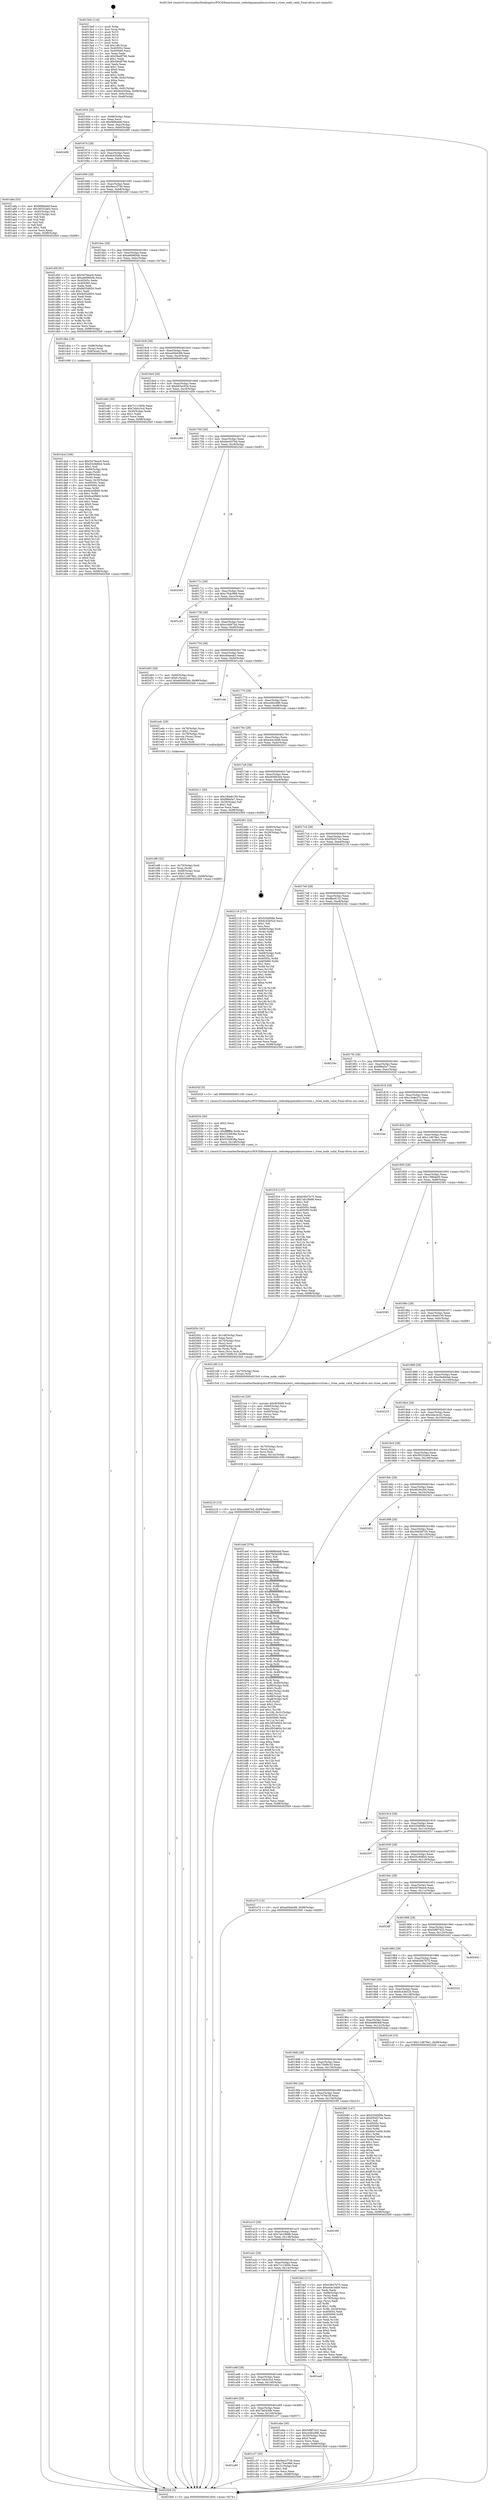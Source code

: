 digraph "0x4015e0" {
  label = "0x4015e0 (/mnt/c/Users/mathe/Desktop/tcc/POCII/binaries/extr_redisdepsjemallocsrcrtree.c_rtree_node_valid_Final-ollvm.out::main(0))"
  labelloc = "t"
  node[shape=record]

  Entry [label="",width=0.3,height=0.3,shape=circle,fillcolor=black,style=filled]
  "0x401654" [label="{
     0x401654 [32]\l
     | [instrs]\l
     &nbsp;&nbsp;0x401654 \<+6\>: mov -0x98(%rbp),%eax\l
     &nbsp;&nbsp;0x40165a \<+2\>: mov %eax,%ecx\l
     &nbsp;&nbsp;0x40165c \<+6\>: sub $0x96f6ebbf,%ecx\l
     &nbsp;&nbsp;0x401662 \<+6\>: mov %eax,-0xac(%rbp)\l
     &nbsp;&nbsp;0x401668 \<+6\>: mov %ecx,-0xb0(%rbp)\l
     &nbsp;&nbsp;0x40166e \<+6\>: je 0000000000402499 \<main+0xeb9\>\l
  }"]
  "0x402499" [label="{
     0x402499\l
  }", style=dashed]
  "0x401674" [label="{
     0x401674 [28]\l
     | [instrs]\l
     &nbsp;&nbsp;0x401674 \<+5\>: jmp 0000000000401679 \<main+0x99\>\l
     &nbsp;&nbsp;0x401679 \<+6\>: mov -0xac(%rbp),%eax\l
     &nbsp;&nbsp;0x40167f \<+5\>: sub $0x9e435e6a,%eax\l
     &nbsp;&nbsp;0x401684 \<+6\>: mov %eax,-0xb4(%rbp)\l
     &nbsp;&nbsp;0x40168a \<+6\>: je 0000000000401a8a \<main+0x4aa\>\l
  }"]
  Exit [label="",width=0.3,height=0.3,shape=circle,fillcolor=black,style=filled,peripheries=2]
  "0x401a8a" [label="{
     0x401a8a [53]\l
     | [instrs]\l
     &nbsp;&nbsp;0x401a8a \<+5\>: mov $0x96f6ebbf,%eax\l
     &nbsp;&nbsp;0x401a8f \<+5\>: mov $0x36532a64,%ecx\l
     &nbsp;&nbsp;0x401a94 \<+6\>: mov -0x92(%rbp),%dl\l
     &nbsp;&nbsp;0x401a9a \<+7\>: mov -0x91(%rbp),%sil\l
     &nbsp;&nbsp;0x401aa1 \<+3\>: mov %dl,%dil\l
     &nbsp;&nbsp;0x401aa4 \<+3\>: and %sil,%dil\l
     &nbsp;&nbsp;0x401aa7 \<+3\>: xor %sil,%dl\l
     &nbsp;&nbsp;0x401aaa \<+3\>: or %dl,%dil\l
     &nbsp;&nbsp;0x401aad \<+4\>: test $0x1,%dil\l
     &nbsp;&nbsp;0x401ab1 \<+3\>: cmovne %ecx,%eax\l
     &nbsp;&nbsp;0x401ab4 \<+6\>: mov %eax,-0x98(%rbp)\l
     &nbsp;&nbsp;0x401aba \<+5\>: jmp 00000000004025b9 \<main+0xfd9\>\l
  }"]
  "0x401690" [label="{
     0x401690 [28]\l
     | [instrs]\l
     &nbsp;&nbsp;0x401690 \<+5\>: jmp 0000000000401695 \<main+0xb5\>\l
     &nbsp;&nbsp;0x401695 \<+6\>: mov -0xac(%rbp),%eax\l
     &nbsp;&nbsp;0x40169b \<+5\>: sub $0x9ea1f739,%eax\l
     &nbsp;&nbsp;0x4016a0 \<+6\>: mov %eax,-0xb8(%rbp)\l
     &nbsp;&nbsp;0x4016a6 \<+6\>: je 0000000000401d5f \<main+0x77f\>\l
  }"]
  "0x4025b9" [label="{
     0x4025b9 [5]\l
     | [instrs]\l
     &nbsp;&nbsp;0x4025b9 \<+5\>: jmp 0000000000401654 \<main+0x74\>\l
  }"]
  "0x4015e0" [label="{
     0x4015e0 [116]\l
     | [instrs]\l
     &nbsp;&nbsp;0x4015e0 \<+1\>: push %rbp\l
     &nbsp;&nbsp;0x4015e1 \<+3\>: mov %rsp,%rbp\l
     &nbsp;&nbsp;0x4015e4 \<+2\>: push %r15\l
     &nbsp;&nbsp;0x4015e6 \<+2\>: push %r14\l
     &nbsp;&nbsp;0x4015e8 \<+2\>: push %r13\l
     &nbsp;&nbsp;0x4015ea \<+2\>: push %r12\l
     &nbsp;&nbsp;0x4015ec \<+1\>: push %rbx\l
     &nbsp;&nbsp;0x4015ed \<+7\>: sub $0x148,%rsp\l
     &nbsp;&nbsp;0x4015f4 \<+7\>: mov 0x40505c,%eax\l
     &nbsp;&nbsp;0x4015fb \<+7\>: mov 0x405060,%ecx\l
     &nbsp;&nbsp;0x401602 \<+2\>: mov %eax,%edx\l
     &nbsp;&nbsp;0x401604 \<+6\>: add $0x59edf766,%edx\l
     &nbsp;&nbsp;0x40160a \<+3\>: sub $0x1,%edx\l
     &nbsp;&nbsp;0x40160d \<+6\>: sub $0x59edf766,%edx\l
     &nbsp;&nbsp;0x401613 \<+3\>: imul %edx,%eax\l
     &nbsp;&nbsp;0x401616 \<+3\>: and $0x1,%eax\l
     &nbsp;&nbsp;0x401619 \<+3\>: cmp $0x0,%eax\l
     &nbsp;&nbsp;0x40161c \<+4\>: sete %r8b\l
     &nbsp;&nbsp;0x401620 \<+4\>: and $0x1,%r8b\l
     &nbsp;&nbsp;0x401624 \<+7\>: mov %r8b,-0x92(%rbp)\l
     &nbsp;&nbsp;0x40162b \<+3\>: cmp $0xa,%ecx\l
     &nbsp;&nbsp;0x40162e \<+4\>: setl %r8b\l
     &nbsp;&nbsp;0x401632 \<+4\>: and $0x1,%r8b\l
     &nbsp;&nbsp;0x401636 \<+7\>: mov %r8b,-0x91(%rbp)\l
     &nbsp;&nbsp;0x40163d \<+10\>: movl $0x9e435e6a,-0x98(%rbp)\l
     &nbsp;&nbsp;0x401647 \<+6\>: mov %edi,-0x9c(%rbp)\l
     &nbsp;&nbsp;0x40164d \<+7\>: mov %rsi,-0xa8(%rbp)\l
  }"]
  "0x402216" [label="{
     0x402216 [15]\l
     | [instrs]\l
     &nbsp;&nbsp;0x402216 \<+10\>: movl $0xccdd4744,-0x98(%rbp)\l
     &nbsp;&nbsp;0x402220 \<+5\>: jmp 00000000004025b9 \<main+0xfd9\>\l
  }"]
  "0x401d5f" [label="{
     0x401d5f [91]\l
     | [instrs]\l
     &nbsp;&nbsp;0x401d5f \<+5\>: mov $0x5d78eec6,%eax\l
     &nbsp;&nbsp;0x401d64 \<+5\>: mov $0xa66985db,%ecx\l
     &nbsp;&nbsp;0x401d69 \<+7\>: mov 0x40505c,%edx\l
     &nbsp;&nbsp;0x401d70 \<+7\>: mov 0x405060,%esi\l
     &nbsp;&nbsp;0x401d77 \<+2\>: mov %edx,%edi\l
     &nbsp;&nbsp;0x401d79 \<+6\>: sub $0x8d55d650,%edi\l
     &nbsp;&nbsp;0x401d7f \<+3\>: sub $0x1,%edi\l
     &nbsp;&nbsp;0x401d82 \<+6\>: add $0x8d55d650,%edi\l
     &nbsp;&nbsp;0x401d88 \<+3\>: imul %edi,%edx\l
     &nbsp;&nbsp;0x401d8b \<+3\>: and $0x1,%edx\l
     &nbsp;&nbsp;0x401d8e \<+3\>: cmp $0x0,%edx\l
     &nbsp;&nbsp;0x401d91 \<+4\>: sete %r8b\l
     &nbsp;&nbsp;0x401d95 \<+3\>: cmp $0xa,%esi\l
     &nbsp;&nbsp;0x401d98 \<+4\>: setl %r9b\l
     &nbsp;&nbsp;0x401d9c \<+3\>: mov %r8b,%r10b\l
     &nbsp;&nbsp;0x401d9f \<+3\>: and %r9b,%r10b\l
     &nbsp;&nbsp;0x401da2 \<+3\>: xor %r9b,%r8b\l
     &nbsp;&nbsp;0x401da5 \<+3\>: or %r8b,%r10b\l
     &nbsp;&nbsp;0x401da8 \<+4\>: test $0x1,%r10b\l
     &nbsp;&nbsp;0x401dac \<+3\>: cmovne %ecx,%eax\l
     &nbsp;&nbsp;0x401daf \<+6\>: mov %eax,-0x98(%rbp)\l
     &nbsp;&nbsp;0x401db5 \<+5\>: jmp 00000000004025b9 \<main+0xfd9\>\l
  }"]
  "0x4016ac" [label="{
     0x4016ac [28]\l
     | [instrs]\l
     &nbsp;&nbsp;0x4016ac \<+5\>: jmp 00000000004016b1 \<main+0xd1\>\l
     &nbsp;&nbsp;0x4016b1 \<+6\>: mov -0xac(%rbp),%eax\l
     &nbsp;&nbsp;0x4016b7 \<+5\>: sub $0xa66985db,%eax\l
     &nbsp;&nbsp;0x4016bc \<+6\>: mov %eax,-0xbc(%rbp)\l
     &nbsp;&nbsp;0x4016c2 \<+6\>: je 0000000000401dba \<main+0x7da\>\l
  }"]
  "0x402201" [label="{
     0x402201 [21]\l
     | [instrs]\l
     &nbsp;&nbsp;0x402201 \<+4\>: mov -0x70(%rbp),%rcx\l
     &nbsp;&nbsp;0x402205 \<+3\>: mov (%rcx),%rcx\l
     &nbsp;&nbsp;0x402208 \<+3\>: mov %rcx,%rdi\l
     &nbsp;&nbsp;0x40220b \<+6\>: mov %eax,-0x14c(%rbp)\l
     &nbsp;&nbsp;0x402211 \<+5\>: call 0000000000401030 \<free@plt\>\l
     | [calls]\l
     &nbsp;&nbsp;0x401030 \{1\} (unknown)\l
  }"]
  "0x401dba" [label="{
     0x401dba [19]\l
     | [instrs]\l
     &nbsp;&nbsp;0x401dba \<+7\>: mov -0x88(%rbp),%rax\l
     &nbsp;&nbsp;0x401dc1 \<+3\>: mov (%rax),%rax\l
     &nbsp;&nbsp;0x401dc4 \<+4\>: mov 0x8(%rax),%rdi\l
     &nbsp;&nbsp;0x401dc8 \<+5\>: call 0000000000401060 \<atoi@plt\>\l
     | [calls]\l
     &nbsp;&nbsp;0x401060 \{1\} (unknown)\l
  }"]
  "0x4016c8" [label="{
     0x4016c8 [28]\l
     | [instrs]\l
     &nbsp;&nbsp;0x4016c8 \<+5\>: jmp 00000000004016cd \<main+0xed\>\l
     &nbsp;&nbsp;0x4016cd \<+6\>: mov -0xac(%rbp),%eax\l
     &nbsp;&nbsp;0x4016d3 \<+5\>: sub $0xad5bdc88,%eax\l
     &nbsp;&nbsp;0x4016d8 \<+6\>: mov %eax,-0xc0(%rbp)\l
     &nbsp;&nbsp;0x4016de \<+6\>: je 0000000000401e82 \<main+0x8a2\>\l
  }"]
  "0x4021e4" [label="{
     0x4021e4 [29]\l
     | [instrs]\l
     &nbsp;&nbsp;0x4021e4 \<+10\>: movabs $0x4030d6,%rdi\l
     &nbsp;&nbsp;0x4021ee \<+4\>: mov -0x60(%rbp),%rcx\l
     &nbsp;&nbsp;0x4021f2 \<+2\>: mov %eax,(%rcx)\l
     &nbsp;&nbsp;0x4021f4 \<+4\>: mov -0x60(%rbp),%rcx\l
     &nbsp;&nbsp;0x4021f8 \<+2\>: mov (%rcx),%esi\l
     &nbsp;&nbsp;0x4021fa \<+2\>: mov $0x0,%al\l
     &nbsp;&nbsp;0x4021fc \<+5\>: call 0000000000401040 \<printf@plt\>\l
     | [calls]\l
     &nbsp;&nbsp;0x401040 \{1\} (unknown)\l
  }"]
  "0x401e82" [label="{
     0x401e82 [30]\l
     | [instrs]\l
     &nbsp;&nbsp;0x401e82 \<+5\>: mov $0x7c11565b,%eax\l
     &nbsp;&nbsp;0x401e87 \<+5\>: mov $0x7eb0c3cd,%ecx\l
     &nbsp;&nbsp;0x401e8c \<+3\>: mov -0x30(%rbp),%edx\l
     &nbsp;&nbsp;0x401e8f \<+3\>: cmp $0x1,%edx\l
     &nbsp;&nbsp;0x401e92 \<+3\>: cmovl %ecx,%eax\l
     &nbsp;&nbsp;0x401e95 \<+6\>: mov %eax,-0x98(%rbp)\l
     &nbsp;&nbsp;0x401e9b \<+5\>: jmp 00000000004025b9 \<main+0xfd9\>\l
  }"]
  "0x4016e4" [label="{
     0x4016e4 [28]\l
     | [instrs]\l
     &nbsp;&nbsp;0x4016e4 \<+5\>: jmp 00000000004016e9 \<main+0x109\>\l
     &nbsp;&nbsp;0x4016e9 \<+6\>: mov -0xac(%rbp),%eax\l
     &nbsp;&nbsp;0x4016ef \<+5\>: sub $0xb83ec92b,%eax\l
     &nbsp;&nbsp;0x4016f4 \<+6\>: mov %eax,-0xc4(%rbp)\l
     &nbsp;&nbsp;0x4016fa \<+6\>: je 0000000000401d50 \<main+0x770\>\l
  }"]
  "0x40205c" [label="{
     0x40205c [41]\l
     | [instrs]\l
     &nbsp;&nbsp;0x40205c \<+6\>: mov -0x148(%rbp),%ecx\l
     &nbsp;&nbsp;0x402062 \<+3\>: imul %eax,%ecx\l
     &nbsp;&nbsp;0x402065 \<+4\>: mov -0x70(%rbp),%rsi\l
     &nbsp;&nbsp;0x402069 \<+3\>: mov (%rsi),%rsi\l
     &nbsp;&nbsp;0x40206c \<+4\>: mov -0x68(%rbp),%rdi\l
     &nbsp;&nbsp;0x402070 \<+3\>: movslq (%rdi),%rdi\l
     &nbsp;&nbsp;0x402073 \<+3\>: mov %ecx,(%rsi,%rdi,4)\l
     &nbsp;&nbsp;0x402076 \<+10\>: movl $0x72bf9c33,-0x98(%rbp)\l
     &nbsp;&nbsp;0x402080 \<+5\>: jmp 00000000004025b9 \<main+0xfd9\>\l
  }"]
  "0x401d50" [label="{
     0x401d50\l
  }", style=dashed]
  "0x401700" [label="{
     0x401700 [28]\l
     | [instrs]\l
     &nbsp;&nbsp;0x401700 \<+5\>: jmp 0000000000401705 \<main+0x125\>\l
     &nbsp;&nbsp;0x401705 \<+6\>: mov -0xac(%rbp),%eax\l
     &nbsp;&nbsp;0x40170b \<+5\>: sub $0xbbc6370d,%eax\l
     &nbsp;&nbsp;0x401710 \<+6\>: mov %eax,-0xc8(%rbp)\l
     &nbsp;&nbsp;0x401716 \<+6\>: je 00000000004023d3 \<main+0xdf3\>\l
  }"]
  "0x402034" [label="{
     0x402034 [40]\l
     | [instrs]\l
     &nbsp;&nbsp;0x402034 \<+5\>: mov $0x2,%ecx\l
     &nbsp;&nbsp;0x402039 \<+1\>: cltd\l
     &nbsp;&nbsp;0x40203a \<+2\>: idiv %ecx\l
     &nbsp;&nbsp;0x40203c \<+6\>: imul $0xfffffffe,%edx,%ecx\l
     &nbsp;&nbsp;0x402042 \<+6\>: sub $0x5326838a,%ecx\l
     &nbsp;&nbsp;0x402048 \<+3\>: add $0x1,%ecx\l
     &nbsp;&nbsp;0x40204b \<+6\>: add $0x5326838a,%ecx\l
     &nbsp;&nbsp;0x402051 \<+6\>: mov %ecx,-0x148(%rbp)\l
     &nbsp;&nbsp;0x402057 \<+5\>: call 0000000000401160 \<next_i\>\l
     | [calls]\l
     &nbsp;&nbsp;0x401160 \{1\} (/mnt/c/Users/mathe/Desktop/tcc/POCII/binaries/extr_redisdepsjemallocsrcrtree.c_rtree_node_valid_Final-ollvm.out::next_i)\l
  }"]
  "0x4023d3" [label="{
     0x4023d3\l
  }", style=dashed]
  "0x40171c" [label="{
     0x40171c [28]\l
     | [instrs]\l
     &nbsp;&nbsp;0x40171c \<+5\>: jmp 0000000000401721 \<main+0x141\>\l
     &nbsp;&nbsp;0x401721 \<+6\>: mov -0xac(%rbp),%eax\l
     &nbsp;&nbsp;0x401727 \<+5\>: sub $0xc7b4c966,%eax\l
     &nbsp;&nbsp;0x40172c \<+6\>: mov %eax,-0xcc(%rbp)\l
     &nbsp;&nbsp;0x401732 \<+6\>: je 0000000000401c55 \<main+0x675\>\l
  }"]
  "0x401ef9" [label="{
     0x401ef9 [32]\l
     | [instrs]\l
     &nbsp;&nbsp;0x401ef9 \<+4\>: mov -0x70(%rbp),%rdi\l
     &nbsp;&nbsp;0x401efd \<+3\>: mov %rax,(%rdi)\l
     &nbsp;&nbsp;0x401f00 \<+4\>: mov -0x68(%rbp),%rax\l
     &nbsp;&nbsp;0x401f04 \<+6\>: movl $0x0,(%rax)\l
     &nbsp;&nbsp;0x401f0a \<+10\>: movl $0x11d678e1,-0x98(%rbp)\l
     &nbsp;&nbsp;0x401f14 \<+5\>: jmp 00000000004025b9 \<main+0xfd9\>\l
  }"]
  "0x401c55" [label="{
     0x401c55\l
  }", style=dashed]
  "0x401738" [label="{
     0x401738 [28]\l
     | [instrs]\l
     &nbsp;&nbsp;0x401738 \<+5\>: jmp 000000000040173d \<main+0x15d\>\l
     &nbsp;&nbsp;0x40173d \<+6\>: mov -0xac(%rbp),%eax\l
     &nbsp;&nbsp;0x401743 \<+5\>: sub $0xccdd4744,%eax\l
     &nbsp;&nbsp;0x401748 \<+6\>: mov %eax,-0xd0(%rbp)\l
     &nbsp;&nbsp;0x40174e \<+6\>: je 0000000000402465 \<main+0xe85\>\l
  }"]
  "0x401dcd" [label="{
     0x401dcd [166]\l
     | [instrs]\l
     &nbsp;&nbsp;0x401dcd \<+5\>: mov $0x5d78eec6,%ecx\l
     &nbsp;&nbsp;0x401dd2 \<+5\>: mov $0x55c9d6b4,%edx\l
     &nbsp;&nbsp;0x401dd7 \<+3\>: mov $0x1,%sil\l
     &nbsp;&nbsp;0x401dda \<+4\>: mov -0x80(%rbp),%rdi\l
     &nbsp;&nbsp;0x401dde \<+2\>: mov %eax,(%rdi)\l
     &nbsp;&nbsp;0x401de0 \<+4\>: mov -0x80(%rbp),%rdi\l
     &nbsp;&nbsp;0x401de4 \<+2\>: mov (%rdi),%eax\l
     &nbsp;&nbsp;0x401de6 \<+3\>: mov %eax,-0x30(%rbp)\l
     &nbsp;&nbsp;0x401de9 \<+7\>: mov 0x40505c,%eax\l
     &nbsp;&nbsp;0x401df0 \<+8\>: mov 0x405060,%r8d\l
     &nbsp;&nbsp;0x401df8 \<+3\>: mov %eax,%r9d\l
     &nbsp;&nbsp;0x401dfb \<+7\>: sub $0x6ca5fb60,%r9d\l
     &nbsp;&nbsp;0x401e02 \<+4\>: sub $0x1,%r9d\l
     &nbsp;&nbsp;0x401e06 \<+7\>: add $0x6ca5fb60,%r9d\l
     &nbsp;&nbsp;0x401e0d \<+4\>: imul %r9d,%eax\l
     &nbsp;&nbsp;0x401e11 \<+3\>: and $0x1,%eax\l
     &nbsp;&nbsp;0x401e14 \<+3\>: cmp $0x0,%eax\l
     &nbsp;&nbsp;0x401e17 \<+4\>: sete %r10b\l
     &nbsp;&nbsp;0x401e1b \<+4\>: cmp $0xa,%r8d\l
     &nbsp;&nbsp;0x401e1f \<+4\>: setl %r11b\l
     &nbsp;&nbsp;0x401e23 \<+3\>: mov %r10b,%bl\l
     &nbsp;&nbsp;0x401e26 \<+3\>: xor $0xff,%bl\l
     &nbsp;&nbsp;0x401e29 \<+3\>: mov %r11b,%r14b\l
     &nbsp;&nbsp;0x401e2c \<+4\>: xor $0xff,%r14b\l
     &nbsp;&nbsp;0x401e30 \<+4\>: xor $0x0,%sil\l
     &nbsp;&nbsp;0x401e34 \<+3\>: mov %bl,%r15b\l
     &nbsp;&nbsp;0x401e37 \<+4\>: and $0x0,%r15b\l
     &nbsp;&nbsp;0x401e3b \<+3\>: and %sil,%r10b\l
     &nbsp;&nbsp;0x401e3e \<+3\>: mov %r14b,%r12b\l
     &nbsp;&nbsp;0x401e41 \<+4\>: and $0x0,%r12b\l
     &nbsp;&nbsp;0x401e45 \<+3\>: and %sil,%r11b\l
     &nbsp;&nbsp;0x401e48 \<+3\>: or %r10b,%r15b\l
     &nbsp;&nbsp;0x401e4b \<+3\>: or %r11b,%r12b\l
     &nbsp;&nbsp;0x401e4e \<+3\>: xor %r12b,%r15b\l
     &nbsp;&nbsp;0x401e51 \<+3\>: or %r14b,%bl\l
     &nbsp;&nbsp;0x401e54 \<+3\>: xor $0xff,%bl\l
     &nbsp;&nbsp;0x401e57 \<+4\>: or $0x0,%sil\l
     &nbsp;&nbsp;0x401e5b \<+3\>: and %sil,%bl\l
     &nbsp;&nbsp;0x401e5e \<+3\>: or %bl,%r15b\l
     &nbsp;&nbsp;0x401e61 \<+4\>: test $0x1,%r15b\l
     &nbsp;&nbsp;0x401e65 \<+3\>: cmovne %edx,%ecx\l
     &nbsp;&nbsp;0x401e68 \<+6\>: mov %ecx,-0x98(%rbp)\l
     &nbsp;&nbsp;0x401e6e \<+5\>: jmp 00000000004025b9 \<main+0xfd9\>\l
  }"]
  "0x402465" [label="{
     0x402465 [28]\l
     | [instrs]\l
     &nbsp;&nbsp;0x402465 \<+7\>: mov -0x90(%rbp),%rax\l
     &nbsp;&nbsp;0x40246c \<+6\>: movl $0x0,(%rax)\l
     &nbsp;&nbsp;0x402472 \<+10\>: movl $0xe65663d4,-0x98(%rbp)\l
     &nbsp;&nbsp;0x40247c \<+5\>: jmp 00000000004025b9 \<main+0xfd9\>\l
  }"]
  "0x401754" [label="{
     0x401754 [28]\l
     | [instrs]\l
     &nbsp;&nbsp;0x401754 \<+5\>: jmp 0000000000401759 \<main+0x179\>\l
     &nbsp;&nbsp;0x401759 \<+6\>: mov -0xac(%rbp),%eax\l
     &nbsp;&nbsp;0x40175f \<+5\>: sub $0xcddaeab3,%eax\l
     &nbsp;&nbsp;0x401764 \<+6\>: mov %eax,-0xd4(%rbp)\l
     &nbsp;&nbsp;0x40176a \<+6\>: je 0000000000401cde \<main+0x6fe\>\l
  }"]
  "0x401a80" [label="{
     0x401a80\l
  }", style=dashed]
  "0x401cde" [label="{
     0x401cde\l
  }", style=dashed]
  "0x401770" [label="{
     0x401770 [28]\l
     | [instrs]\l
     &nbsp;&nbsp;0x401770 \<+5\>: jmp 0000000000401775 \<main+0x195\>\l
     &nbsp;&nbsp;0x401775 \<+6\>: mov -0xac(%rbp),%eax\l
     &nbsp;&nbsp;0x40177b \<+5\>: sub $0xce4b2d9b,%eax\l
     &nbsp;&nbsp;0x401780 \<+6\>: mov %eax,-0xd8(%rbp)\l
     &nbsp;&nbsp;0x401786 \<+6\>: je 0000000000401edc \<main+0x8fc\>\l
  }"]
  "0x401c37" [label="{
     0x401c37 [30]\l
     | [instrs]\l
     &nbsp;&nbsp;0x401c37 \<+5\>: mov $0x9ea1f739,%eax\l
     &nbsp;&nbsp;0x401c3c \<+5\>: mov $0xc7b4c966,%ecx\l
     &nbsp;&nbsp;0x401c41 \<+3\>: mov -0x31(%rbp),%dl\l
     &nbsp;&nbsp;0x401c44 \<+3\>: test $0x1,%dl\l
     &nbsp;&nbsp;0x401c47 \<+3\>: cmovne %ecx,%eax\l
     &nbsp;&nbsp;0x401c4a \<+6\>: mov %eax,-0x98(%rbp)\l
     &nbsp;&nbsp;0x401c50 \<+5\>: jmp 00000000004025b9 \<main+0xfd9\>\l
  }"]
  "0x401edc" [label="{
     0x401edc [29]\l
     | [instrs]\l
     &nbsp;&nbsp;0x401edc \<+4\>: mov -0x78(%rbp),%rax\l
     &nbsp;&nbsp;0x401ee0 \<+6\>: movl $0x1,(%rax)\l
     &nbsp;&nbsp;0x401ee6 \<+4\>: mov -0x78(%rbp),%rax\l
     &nbsp;&nbsp;0x401eea \<+3\>: movslq (%rax),%rax\l
     &nbsp;&nbsp;0x401eed \<+4\>: shl $0x2,%rax\l
     &nbsp;&nbsp;0x401ef1 \<+3\>: mov %rax,%rdi\l
     &nbsp;&nbsp;0x401ef4 \<+5\>: call 0000000000401050 \<malloc@plt\>\l
     | [calls]\l
     &nbsp;&nbsp;0x401050 \{1\} (unknown)\l
  }"]
  "0x40178c" [label="{
     0x40178c [28]\l
     | [instrs]\l
     &nbsp;&nbsp;0x40178c \<+5\>: jmp 0000000000401791 \<main+0x1b1\>\l
     &nbsp;&nbsp;0x401791 \<+6\>: mov -0xac(%rbp),%eax\l
     &nbsp;&nbsp;0x401797 \<+5\>: sub $0xe44c3dd9,%eax\l
     &nbsp;&nbsp;0x40179c \<+6\>: mov %eax,-0xdc(%rbp)\l
     &nbsp;&nbsp;0x4017a2 \<+6\>: je 0000000000402011 \<main+0xa31\>\l
  }"]
  "0x401a64" [label="{
     0x401a64 [28]\l
     | [instrs]\l
     &nbsp;&nbsp;0x401a64 \<+5\>: jmp 0000000000401a69 \<main+0x489\>\l
     &nbsp;&nbsp;0x401a69 \<+6\>: mov -0xac(%rbp),%eax\l
     &nbsp;&nbsp;0x401a6f \<+5\>: sub $0x7fa5a3db,%eax\l
     &nbsp;&nbsp;0x401a74 \<+6\>: mov %eax,-0x144(%rbp)\l
     &nbsp;&nbsp;0x401a7a \<+6\>: je 0000000000401c37 \<main+0x657\>\l
  }"]
  "0x402011" [label="{
     0x402011 [30]\l
     | [instrs]\l
     &nbsp;&nbsp;0x402011 \<+5\>: mov $0x184e6159,%eax\l
     &nbsp;&nbsp;0x402016 \<+5\>: mov $0xf98a5e7,%ecx\l
     &nbsp;&nbsp;0x40201b \<+3\>: mov -0x29(%rbp),%dl\l
     &nbsp;&nbsp;0x40201e \<+3\>: test $0x1,%dl\l
     &nbsp;&nbsp;0x402021 \<+3\>: cmovne %ecx,%eax\l
     &nbsp;&nbsp;0x402024 \<+6\>: mov %eax,-0x98(%rbp)\l
     &nbsp;&nbsp;0x40202a \<+5\>: jmp 00000000004025b9 \<main+0xfd9\>\l
  }"]
  "0x4017a8" [label="{
     0x4017a8 [28]\l
     | [instrs]\l
     &nbsp;&nbsp;0x4017a8 \<+5\>: jmp 00000000004017ad \<main+0x1cd\>\l
     &nbsp;&nbsp;0x4017ad \<+6\>: mov -0xac(%rbp),%eax\l
     &nbsp;&nbsp;0x4017b3 \<+5\>: sub $0xe65663d4,%eax\l
     &nbsp;&nbsp;0x4017b8 \<+6\>: mov %eax,-0xe0(%rbp)\l
     &nbsp;&nbsp;0x4017be \<+6\>: je 0000000000402481 \<main+0xea1\>\l
  }"]
  "0x401ebe" [label="{
     0x401ebe [30]\l
     | [instrs]\l
     &nbsp;&nbsp;0x401ebe \<+5\>: mov $0x5d8f7433,%eax\l
     &nbsp;&nbsp;0x401ec3 \<+5\>: mov $0xce4b2d9b,%ecx\l
     &nbsp;&nbsp;0x401ec8 \<+3\>: mov -0x30(%rbp),%edx\l
     &nbsp;&nbsp;0x401ecb \<+3\>: cmp $0x0,%edx\l
     &nbsp;&nbsp;0x401ece \<+3\>: cmove %ecx,%eax\l
     &nbsp;&nbsp;0x401ed1 \<+6\>: mov %eax,-0x98(%rbp)\l
     &nbsp;&nbsp;0x401ed7 \<+5\>: jmp 00000000004025b9 \<main+0xfd9\>\l
  }"]
  "0x402481" [label="{
     0x402481 [24]\l
     | [instrs]\l
     &nbsp;&nbsp;0x402481 \<+7\>: mov -0x90(%rbp),%rax\l
     &nbsp;&nbsp;0x402488 \<+2\>: mov (%rax),%eax\l
     &nbsp;&nbsp;0x40248a \<+4\>: lea -0x28(%rbp),%rsp\l
     &nbsp;&nbsp;0x40248e \<+1\>: pop %rbx\l
     &nbsp;&nbsp;0x40248f \<+2\>: pop %r12\l
     &nbsp;&nbsp;0x402491 \<+2\>: pop %r13\l
     &nbsp;&nbsp;0x402493 \<+2\>: pop %r14\l
     &nbsp;&nbsp;0x402495 \<+2\>: pop %r15\l
     &nbsp;&nbsp;0x402497 \<+1\>: pop %rbp\l
     &nbsp;&nbsp;0x402498 \<+1\>: ret\l
  }"]
  "0x4017c4" [label="{
     0x4017c4 [28]\l
     | [instrs]\l
     &nbsp;&nbsp;0x4017c4 \<+5\>: jmp 00000000004017c9 \<main+0x1e9\>\l
     &nbsp;&nbsp;0x4017c9 \<+6\>: mov -0xac(%rbp),%eax\l
     &nbsp;&nbsp;0x4017cf \<+5\>: sub $0xf30457e4,%eax\l
     &nbsp;&nbsp;0x4017d4 \<+6\>: mov %eax,-0xe4(%rbp)\l
     &nbsp;&nbsp;0x4017da \<+6\>: je 0000000000402118 \<main+0xb38\>\l
  }"]
  "0x401a48" [label="{
     0x401a48 [28]\l
     | [instrs]\l
     &nbsp;&nbsp;0x401a48 \<+5\>: jmp 0000000000401a4d \<main+0x46d\>\l
     &nbsp;&nbsp;0x401a4d \<+6\>: mov -0xac(%rbp),%eax\l
     &nbsp;&nbsp;0x401a53 \<+5\>: sub $0x7eb0c3cd,%eax\l
     &nbsp;&nbsp;0x401a58 \<+6\>: mov %eax,-0x140(%rbp)\l
     &nbsp;&nbsp;0x401a5e \<+6\>: je 0000000000401ebe \<main+0x8de\>\l
  }"]
  "0x402118" [label="{
     0x402118 [177]\l
     | [instrs]\l
     &nbsp;&nbsp;0x402118 \<+5\>: mov $0x520d00fe,%eax\l
     &nbsp;&nbsp;0x40211d \<+5\>: mov $0x6c43b52d,%ecx\l
     &nbsp;&nbsp;0x402122 \<+2\>: mov $0x1,%dl\l
     &nbsp;&nbsp;0x402124 \<+2\>: xor %esi,%esi\l
     &nbsp;&nbsp;0x402126 \<+4\>: mov -0x68(%rbp),%rdi\l
     &nbsp;&nbsp;0x40212a \<+3\>: mov (%rdi),%r8d\l
     &nbsp;&nbsp;0x40212d \<+3\>: mov %esi,%r9d\l
     &nbsp;&nbsp;0x402130 \<+3\>: sub %r8d,%r9d\l
     &nbsp;&nbsp;0x402133 \<+3\>: mov %esi,%r8d\l
     &nbsp;&nbsp;0x402136 \<+4\>: sub $0x1,%r8d\l
     &nbsp;&nbsp;0x40213a \<+3\>: add %r8d,%r9d\l
     &nbsp;&nbsp;0x40213d \<+3\>: mov %esi,%r8d\l
     &nbsp;&nbsp;0x402140 \<+3\>: sub %r9d,%r8d\l
     &nbsp;&nbsp;0x402143 \<+4\>: mov -0x68(%rbp),%rdi\l
     &nbsp;&nbsp;0x402147 \<+3\>: mov %r8d,(%rdi)\l
     &nbsp;&nbsp;0x40214a \<+8\>: mov 0x40505c,%r8d\l
     &nbsp;&nbsp;0x402152 \<+8\>: mov 0x405060,%r9d\l
     &nbsp;&nbsp;0x40215a \<+3\>: sub $0x1,%esi\l
     &nbsp;&nbsp;0x40215d \<+3\>: mov %r8d,%r10d\l
     &nbsp;&nbsp;0x402160 \<+3\>: add %esi,%r10d\l
     &nbsp;&nbsp;0x402163 \<+4\>: imul %r10d,%r8d\l
     &nbsp;&nbsp;0x402167 \<+4\>: and $0x1,%r8d\l
     &nbsp;&nbsp;0x40216b \<+4\>: cmp $0x0,%r8d\l
     &nbsp;&nbsp;0x40216f \<+4\>: sete %r11b\l
     &nbsp;&nbsp;0x402173 \<+4\>: cmp $0xa,%r9d\l
     &nbsp;&nbsp;0x402177 \<+3\>: setl %bl\l
     &nbsp;&nbsp;0x40217a \<+3\>: mov %r11b,%r14b\l
     &nbsp;&nbsp;0x40217d \<+4\>: xor $0xff,%r14b\l
     &nbsp;&nbsp;0x402181 \<+3\>: mov %bl,%r15b\l
     &nbsp;&nbsp;0x402184 \<+4\>: xor $0xff,%r15b\l
     &nbsp;&nbsp;0x402188 \<+3\>: xor $0x1,%dl\l
     &nbsp;&nbsp;0x40218b \<+3\>: mov %r14b,%r12b\l
     &nbsp;&nbsp;0x40218e \<+4\>: and $0xff,%r12b\l
     &nbsp;&nbsp;0x402192 \<+3\>: and %dl,%r11b\l
     &nbsp;&nbsp;0x402195 \<+3\>: mov %r15b,%r13b\l
     &nbsp;&nbsp;0x402198 \<+4\>: and $0xff,%r13b\l
     &nbsp;&nbsp;0x40219c \<+2\>: and %dl,%bl\l
     &nbsp;&nbsp;0x40219e \<+3\>: or %r11b,%r12b\l
     &nbsp;&nbsp;0x4021a1 \<+3\>: or %bl,%r13b\l
     &nbsp;&nbsp;0x4021a4 \<+3\>: xor %r13b,%r12b\l
     &nbsp;&nbsp;0x4021a7 \<+3\>: or %r15b,%r14b\l
     &nbsp;&nbsp;0x4021aa \<+4\>: xor $0xff,%r14b\l
     &nbsp;&nbsp;0x4021ae \<+3\>: or $0x1,%dl\l
     &nbsp;&nbsp;0x4021b1 \<+3\>: and %dl,%r14b\l
     &nbsp;&nbsp;0x4021b4 \<+3\>: or %r14b,%r12b\l
     &nbsp;&nbsp;0x4021b7 \<+4\>: test $0x1,%r12b\l
     &nbsp;&nbsp;0x4021bb \<+3\>: cmovne %ecx,%eax\l
     &nbsp;&nbsp;0x4021be \<+6\>: mov %eax,-0x98(%rbp)\l
     &nbsp;&nbsp;0x4021c4 \<+5\>: jmp 00000000004025b9 \<main+0xfd9\>\l
  }"]
  "0x4017e0" [label="{
     0x4017e0 [28]\l
     | [instrs]\l
     &nbsp;&nbsp;0x4017e0 \<+5\>: jmp 00000000004017e5 \<main+0x205\>\l
     &nbsp;&nbsp;0x4017e5 \<+6\>: mov -0xac(%rbp),%eax\l
     &nbsp;&nbsp;0x4017eb \<+5\>: sub $0xffac9132,%eax\l
     &nbsp;&nbsp;0x4017f0 \<+6\>: mov %eax,-0xe8(%rbp)\l
     &nbsp;&nbsp;0x4017f6 \<+6\>: je 000000000040234c \<main+0xd6c\>\l
  }"]
  "0x401ea0" [label="{
     0x401ea0\l
  }", style=dashed]
  "0x40234c" [label="{
     0x40234c\l
  }", style=dashed]
  "0x4017fc" [label="{
     0x4017fc [28]\l
     | [instrs]\l
     &nbsp;&nbsp;0x4017fc \<+5\>: jmp 0000000000401801 \<main+0x221\>\l
     &nbsp;&nbsp;0x401801 \<+6\>: mov -0xac(%rbp),%eax\l
     &nbsp;&nbsp;0x401807 \<+5\>: sub $0xf98a5e7,%eax\l
     &nbsp;&nbsp;0x40180c \<+6\>: mov %eax,-0xec(%rbp)\l
     &nbsp;&nbsp;0x401812 \<+6\>: je 000000000040202f \<main+0xa4f\>\l
  }"]
  "0x401a2c" [label="{
     0x401a2c [28]\l
     | [instrs]\l
     &nbsp;&nbsp;0x401a2c \<+5\>: jmp 0000000000401a31 \<main+0x451\>\l
     &nbsp;&nbsp;0x401a31 \<+6\>: mov -0xac(%rbp),%eax\l
     &nbsp;&nbsp;0x401a37 \<+5\>: sub $0x7c11565b,%eax\l
     &nbsp;&nbsp;0x401a3c \<+6\>: mov %eax,-0x13c(%rbp)\l
     &nbsp;&nbsp;0x401a42 \<+6\>: je 0000000000401ea0 \<main+0x8c0\>\l
  }"]
  "0x40202f" [label="{
     0x40202f [5]\l
     | [instrs]\l
     &nbsp;&nbsp;0x40202f \<+5\>: call 0000000000401160 \<next_i\>\l
     | [calls]\l
     &nbsp;&nbsp;0x401160 \{1\} (/mnt/c/Users/mathe/Desktop/tcc/POCII/binaries/extr_redisdepsjemallocsrcrtree.c_rtree_node_valid_Final-ollvm.out::next_i)\l
  }"]
  "0x401818" [label="{
     0x401818 [28]\l
     | [instrs]\l
     &nbsp;&nbsp;0x401818 \<+5\>: jmp 000000000040181d \<main+0x23d\>\l
     &nbsp;&nbsp;0x40181d \<+6\>: mov -0xac(%rbp),%eax\l
     &nbsp;&nbsp;0x401823 \<+5\>: sub $0x10a8e37e,%eax\l
     &nbsp;&nbsp;0x401828 \<+6\>: mov %eax,-0xf0(%rbp)\l
     &nbsp;&nbsp;0x40182e \<+6\>: je 00000000004022ae \<main+0xcce\>\l
  }"]
  "0x401fa2" [label="{
     0x401fa2 [111]\l
     | [instrs]\l
     &nbsp;&nbsp;0x401fa2 \<+5\>: mov $0x63847b75,%eax\l
     &nbsp;&nbsp;0x401fa7 \<+5\>: mov $0xe44c3dd9,%ecx\l
     &nbsp;&nbsp;0x401fac \<+2\>: xor %edx,%edx\l
     &nbsp;&nbsp;0x401fae \<+4\>: mov -0x68(%rbp),%rsi\l
     &nbsp;&nbsp;0x401fb2 \<+2\>: mov (%rsi),%edi\l
     &nbsp;&nbsp;0x401fb4 \<+4\>: mov -0x78(%rbp),%rsi\l
     &nbsp;&nbsp;0x401fb8 \<+2\>: cmp (%rsi),%edi\l
     &nbsp;&nbsp;0x401fba \<+4\>: setl %r8b\l
     &nbsp;&nbsp;0x401fbe \<+4\>: and $0x1,%r8b\l
     &nbsp;&nbsp;0x401fc2 \<+4\>: mov %r8b,-0x29(%rbp)\l
     &nbsp;&nbsp;0x401fc6 \<+7\>: mov 0x40505c,%edi\l
     &nbsp;&nbsp;0x401fcd \<+8\>: mov 0x405060,%r9d\l
     &nbsp;&nbsp;0x401fd5 \<+3\>: sub $0x1,%edx\l
     &nbsp;&nbsp;0x401fd8 \<+3\>: mov %edi,%r10d\l
     &nbsp;&nbsp;0x401fdb \<+3\>: add %edx,%r10d\l
     &nbsp;&nbsp;0x401fde \<+4\>: imul %r10d,%edi\l
     &nbsp;&nbsp;0x401fe2 \<+3\>: and $0x1,%edi\l
     &nbsp;&nbsp;0x401fe5 \<+3\>: cmp $0x0,%edi\l
     &nbsp;&nbsp;0x401fe8 \<+4\>: sete %r8b\l
     &nbsp;&nbsp;0x401fec \<+4\>: cmp $0xa,%r9d\l
     &nbsp;&nbsp;0x401ff0 \<+4\>: setl %r11b\l
     &nbsp;&nbsp;0x401ff4 \<+3\>: mov %r8b,%bl\l
     &nbsp;&nbsp;0x401ff7 \<+3\>: and %r11b,%bl\l
     &nbsp;&nbsp;0x401ffa \<+3\>: xor %r11b,%r8b\l
     &nbsp;&nbsp;0x401ffd \<+3\>: or %r8b,%bl\l
     &nbsp;&nbsp;0x402000 \<+3\>: test $0x1,%bl\l
     &nbsp;&nbsp;0x402003 \<+3\>: cmovne %ecx,%eax\l
     &nbsp;&nbsp;0x402006 \<+6\>: mov %eax,-0x98(%rbp)\l
     &nbsp;&nbsp;0x40200c \<+5\>: jmp 00000000004025b9 \<main+0xfd9\>\l
  }"]
  "0x4022ae" [label="{
     0x4022ae\l
  }", style=dashed]
  "0x401834" [label="{
     0x401834 [28]\l
     | [instrs]\l
     &nbsp;&nbsp;0x401834 \<+5\>: jmp 0000000000401839 \<main+0x259\>\l
     &nbsp;&nbsp;0x401839 \<+6\>: mov -0xac(%rbp),%eax\l
     &nbsp;&nbsp;0x40183f \<+5\>: sub $0x11d678e1,%eax\l
     &nbsp;&nbsp;0x401844 \<+6\>: mov %eax,-0xf4(%rbp)\l
     &nbsp;&nbsp;0x40184a \<+6\>: je 0000000000401f19 \<main+0x939\>\l
  }"]
  "0x401a10" [label="{
     0x401a10 [28]\l
     | [instrs]\l
     &nbsp;&nbsp;0x401a10 \<+5\>: jmp 0000000000401a15 \<main+0x435\>\l
     &nbsp;&nbsp;0x401a15 \<+6\>: mov -0xac(%rbp),%eax\l
     &nbsp;&nbsp;0x401a1b \<+5\>: sub $0x7ab18b98,%eax\l
     &nbsp;&nbsp;0x401a20 \<+6\>: mov %eax,-0x138(%rbp)\l
     &nbsp;&nbsp;0x401a26 \<+6\>: je 0000000000401fa2 \<main+0x9c2\>\l
  }"]
  "0x401f19" [label="{
     0x401f19 [137]\l
     | [instrs]\l
     &nbsp;&nbsp;0x401f19 \<+5\>: mov $0x63847b75,%eax\l
     &nbsp;&nbsp;0x401f1e \<+5\>: mov $0x7ab18b98,%ecx\l
     &nbsp;&nbsp;0x401f23 \<+2\>: mov $0x1,%dl\l
     &nbsp;&nbsp;0x401f25 \<+2\>: xor %esi,%esi\l
     &nbsp;&nbsp;0x401f27 \<+7\>: mov 0x40505c,%edi\l
     &nbsp;&nbsp;0x401f2e \<+8\>: mov 0x405060,%r8d\l
     &nbsp;&nbsp;0x401f36 \<+3\>: sub $0x1,%esi\l
     &nbsp;&nbsp;0x401f39 \<+3\>: mov %edi,%r9d\l
     &nbsp;&nbsp;0x401f3c \<+3\>: add %esi,%r9d\l
     &nbsp;&nbsp;0x401f3f \<+4\>: imul %r9d,%edi\l
     &nbsp;&nbsp;0x401f43 \<+3\>: and $0x1,%edi\l
     &nbsp;&nbsp;0x401f46 \<+3\>: cmp $0x0,%edi\l
     &nbsp;&nbsp;0x401f49 \<+4\>: sete %r10b\l
     &nbsp;&nbsp;0x401f4d \<+4\>: cmp $0xa,%r8d\l
     &nbsp;&nbsp;0x401f51 \<+4\>: setl %r11b\l
     &nbsp;&nbsp;0x401f55 \<+3\>: mov %r10b,%bl\l
     &nbsp;&nbsp;0x401f58 \<+3\>: xor $0xff,%bl\l
     &nbsp;&nbsp;0x401f5b \<+3\>: mov %r11b,%r14b\l
     &nbsp;&nbsp;0x401f5e \<+4\>: xor $0xff,%r14b\l
     &nbsp;&nbsp;0x401f62 \<+3\>: xor $0x0,%dl\l
     &nbsp;&nbsp;0x401f65 \<+3\>: mov %bl,%r15b\l
     &nbsp;&nbsp;0x401f68 \<+4\>: and $0x0,%r15b\l
     &nbsp;&nbsp;0x401f6c \<+3\>: and %dl,%r10b\l
     &nbsp;&nbsp;0x401f6f \<+3\>: mov %r14b,%r12b\l
     &nbsp;&nbsp;0x401f72 \<+4\>: and $0x0,%r12b\l
     &nbsp;&nbsp;0x401f76 \<+3\>: and %dl,%r11b\l
     &nbsp;&nbsp;0x401f79 \<+3\>: or %r10b,%r15b\l
     &nbsp;&nbsp;0x401f7c \<+3\>: or %r11b,%r12b\l
     &nbsp;&nbsp;0x401f7f \<+3\>: xor %r12b,%r15b\l
     &nbsp;&nbsp;0x401f82 \<+3\>: or %r14b,%bl\l
     &nbsp;&nbsp;0x401f85 \<+3\>: xor $0xff,%bl\l
     &nbsp;&nbsp;0x401f88 \<+3\>: or $0x0,%dl\l
     &nbsp;&nbsp;0x401f8b \<+2\>: and %dl,%bl\l
     &nbsp;&nbsp;0x401f8d \<+3\>: or %bl,%r15b\l
     &nbsp;&nbsp;0x401f90 \<+4\>: test $0x1,%r15b\l
     &nbsp;&nbsp;0x401f94 \<+3\>: cmovne %ecx,%eax\l
     &nbsp;&nbsp;0x401f97 \<+6\>: mov %eax,-0x98(%rbp)\l
     &nbsp;&nbsp;0x401f9d \<+5\>: jmp 00000000004025b9 \<main+0xfd9\>\l
  }"]
  "0x401850" [label="{
     0x401850 [28]\l
     | [instrs]\l
     &nbsp;&nbsp;0x401850 \<+5\>: jmp 0000000000401855 \<main+0x275\>\l
     &nbsp;&nbsp;0x401855 \<+6\>: mov -0xac(%rbp),%eax\l
     &nbsp;&nbsp;0x40185b \<+5\>: sub $0x1398ab00,%eax\l
     &nbsp;&nbsp;0x401860 \<+6\>: mov %eax,-0xf8(%rbp)\l
     &nbsp;&nbsp;0x401866 \<+6\>: je 0000000000402581 \<main+0xfa1\>\l
  }"]
  "0x4023f5" [label="{
     0x4023f5\l
  }", style=dashed]
  "0x402581" [label="{
     0x402581\l
  }", style=dashed]
  "0x40186c" [label="{
     0x40186c [28]\l
     | [instrs]\l
     &nbsp;&nbsp;0x40186c \<+5\>: jmp 0000000000401871 \<main+0x291\>\l
     &nbsp;&nbsp;0x401871 \<+6\>: mov -0xac(%rbp),%eax\l
     &nbsp;&nbsp;0x401877 \<+5\>: sub $0x184e6159,%eax\l
     &nbsp;&nbsp;0x40187c \<+6\>: mov %eax,-0xfc(%rbp)\l
     &nbsp;&nbsp;0x401882 \<+6\>: je 00000000004021d8 \<main+0xbf8\>\l
  }"]
  "0x4019f4" [label="{
     0x4019f4 [28]\l
     | [instrs]\l
     &nbsp;&nbsp;0x4019f4 \<+5\>: jmp 00000000004019f9 \<main+0x419\>\l
     &nbsp;&nbsp;0x4019f9 \<+6\>: mov -0xac(%rbp),%eax\l
     &nbsp;&nbsp;0x4019ff \<+5\>: sub $0x7476e1ff,%eax\l
     &nbsp;&nbsp;0x401a04 \<+6\>: mov %eax,-0x134(%rbp)\l
     &nbsp;&nbsp;0x401a0a \<+6\>: je 00000000004023f5 \<main+0xe15\>\l
  }"]
  "0x4021d8" [label="{
     0x4021d8 [12]\l
     | [instrs]\l
     &nbsp;&nbsp;0x4021d8 \<+4\>: mov -0x70(%rbp),%rax\l
     &nbsp;&nbsp;0x4021dc \<+3\>: mov (%rax),%rdi\l
     &nbsp;&nbsp;0x4021df \<+5\>: call 00000000004015c0 \<rtree_node_valid\>\l
     | [calls]\l
     &nbsp;&nbsp;0x4015c0 \{1\} (/mnt/c/Users/mathe/Desktop/tcc/POCII/binaries/extr_redisdepsjemallocsrcrtree.c_rtree_node_valid_Final-ollvm.out::rtree_node_valid)\l
  }"]
  "0x401888" [label="{
     0x401888 [28]\l
     | [instrs]\l
     &nbsp;&nbsp;0x401888 \<+5\>: jmp 000000000040188d \<main+0x2ad\>\l
     &nbsp;&nbsp;0x40188d \<+6\>: mov -0xac(%rbp),%eax\l
     &nbsp;&nbsp;0x401893 \<+5\>: sub $0x29e940eb,%eax\l
     &nbsp;&nbsp;0x401898 \<+6\>: mov %eax,-0x100(%rbp)\l
     &nbsp;&nbsp;0x40189e \<+6\>: je 0000000000402225 \<main+0xc45\>\l
  }"]
  "0x402085" [label="{
     0x402085 [147]\l
     | [instrs]\l
     &nbsp;&nbsp;0x402085 \<+5\>: mov $0x520d00fe,%eax\l
     &nbsp;&nbsp;0x40208a \<+5\>: mov $0xf30457e4,%ecx\l
     &nbsp;&nbsp;0x40208f \<+2\>: mov $0x1,%dl\l
     &nbsp;&nbsp;0x402091 \<+7\>: mov 0x40505c,%esi\l
     &nbsp;&nbsp;0x402098 \<+7\>: mov 0x405060,%edi\l
     &nbsp;&nbsp;0x40209f \<+3\>: mov %esi,%r8d\l
     &nbsp;&nbsp;0x4020a2 \<+7\>: sub $0x6da7e456,%r8d\l
     &nbsp;&nbsp;0x4020a9 \<+4\>: sub $0x1,%r8d\l
     &nbsp;&nbsp;0x4020ad \<+7\>: add $0x6da7e456,%r8d\l
     &nbsp;&nbsp;0x4020b4 \<+4\>: imul %r8d,%esi\l
     &nbsp;&nbsp;0x4020b8 \<+3\>: and $0x1,%esi\l
     &nbsp;&nbsp;0x4020bb \<+3\>: cmp $0x0,%esi\l
     &nbsp;&nbsp;0x4020be \<+4\>: sete %r9b\l
     &nbsp;&nbsp;0x4020c2 \<+3\>: cmp $0xa,%edi\l
     &nbsp;&nbsp;0x4020c5 \<+4\>: setl %r10b\l
     &nbsp;&nbsp;0x4020c9 \<+3\>: mov %r9b,%r11b\l
     &nbsp;&nbsp;0x4020cc \<+4\>: xor $0xff,%r11b\l
     &nbsp;&nbsp;0x4020d0 \<+3\>: mov %r10b,%bl\l
     &nbsp;&nbsp;0x4020d3 \<+3\>: xor $0xff,%bl\l
     &nbsp;&nbsp;0x4020d6 \<+3\>: xor $0x1,%dl\l
     &nbsp;&nbsp;0x4020d9 \<+3\>: mov %r11b,%r14b\l
     &nbsp;&nbsp;0x4020dc \<+4\>: and $0xff,%r14b\l
     &nbsp;&nbsp;0x4020e0 \<+3\>: and %dl,%r9b\l
     &nbsp;&nbsp;0x4020e3 \<+3\>: mov %bl,%r15b\l
     &nbsp;&nbsp;0x4020e6 \<+4\>: and $0xff,%r15b\l
     &nbsp;&nbsp;0x4020ea \<+3\>: and %dl,%r10b\l
     &nbsp;&nbsp;0x4020ed \<+3\>: or %r9b,%r14b\l
     &nbsp;&nbsp;0x4020f0 \<+3\>: or %r10b,%r15b\l
     &nbsp;&nbsp;0x4020f3 \<+3\>: xor %r15b,%r14b\l
     &nbsp;&nbsp;0x4020f6 \<+3\>: or %bl,%r11b\l
     &nbsp;&nbsp;0x4020f9 \<+4\>: xor $0xff,%r11b\l
     &nbsp;&nbsp;0x4020fd \<+3\>: or $0x1,%dl\l
     &nbsp;&nbsp;0x402100 \<+3\>: and %dl,%r11b\l
     &nbsp;&nbsp;0x402103 \<+3\>: or %r11b,%r14b\l
     &nbsp;&nbsp;0x402106 \<+4\>: test $0x1,%r14b\l
     &nbsp;&nbsp;0x40210a \<+3\>: cmovne %ecx,%eax\l
     &nbsp;&nbsp;0x40210d \<+6\>: mov %eax,-0x98(%rbp)\l
     &nbsp;&nbsp;0x402113 \<+5\>: jmp 00000000004025b9 \<main+0xfd9\>\l
  }"]
  "0x402225" [label="{
     0x402225\l
  }", style=dashed]
  "0x4018a4" [label="{
     0x4018a4 [28]\l
     | [instrs]\l
     &nbsp;&nbsp;0x4018a4 \<+5\>: jmp 00000000004018a9 \<main+0x2c9\>\l
     &nbsp;&nbsp;0x4018a9 \<+6\>: mov -0xac(%rbp),%eax\l
     &nbsp;&nbsp;0x4018af \<+5\>: sub $0x2dac4c42,%eax\l
     &nbsp;&nbsp;0x4018b4 \<+6\>: mov %eax,-0x104(%rbp)\l
     &nbsp;&nbsp;0x4018ba \<+6\>: je 000000000040233d \<main+0xd5d\>\l
  }"]
  "0x4019d8" [label="{
     0x4019d8 [28]\l
     | [instrs]\l
     &nbsp;&nbsp;0x4019d8 \<+5\>: jmp 00000000004019dd \<main+0x3fd\>\l
     &nbsp;&nbsp;0x4019dd \<+6\>: mov -0xac(%rbp),%eax\l
     &nbsp;&nbsp;0x4019e3 \<+5\>: sub $0x72bf9c33,%eax\l
     &nbsp;&nbsp;0x4019e8 \<+6\>: mov %eax,-0x130(%rbp)\l
     &nbsp;&nbsp;0x4019ee \<+6\>: je 0000000000402085 \<main+0xaa5\>\l
  }"]
  "0x40233d" [label="{
     0x40233d\l
  }", style=dashed]
  "0x4018c0" [label="{
     0x4018c0 [28]\l
     | [instrs]\l
     &nbsp;&nbsp;0x4018c0 \<+5\>: jmp 00000000004018c5 \<main+0x2e5\>\l
     &nbsp;&nbsp;0x4018c5 \<+6\>: mov -0xac(%rbp),%eax\l
     &nbsp;&nbsp;0x4018cb \<+5\>: sub $0x36532a64,%eax\l
     &nbsp;&nbsp;0x4018d0 \<+6\>: mov %eax,-0x108(%rbp)\l
     &nbsp;&nbsp;0x4018d6 \<+6\>: je 0000000000401abf \<main+0x4df\>\l
  }"]
  "0x4024de" [label="{
     0x4024de\l
  }", style=dashed]
  "0x401abf" [label="{
     0x401abf [376]\l
     | [instrs]\l
     &nbsp;&nbsp;0x401abf \<+5\>: mov $0x96f6ebbf,%eax\l
     &nbsp;&nbsp;0x401ac4 \<+5\>: mov $0x7fa5a3db,%ecx\l
     &nbsp;&nbsp;0x401ac9 \<+2\>: mov $0x1,%dl\l
     &nbsp;&nbsp;0x401acb \<+3\>: mov %rsp,%rsi\l
     &nbsp;&nbsp;0x401ace \<+4\>: add $0xfffffffffffffff0,%rsi\l
     &nbsp;&nbsp;0x401ad2 \<+3\>: mov %rsi,%rsp\l
     &nbsp;&nbsp;0x401ad5 \<+7\>: mov %rsi,-0x90(%rbp)\l
     &nbsp;&nbsp;0x401adc \<+3\>: mov %rsp,%rsi\l
     &nbsp;&nbsp;0x401adf \<+4\>: add $0xfffffffffffffff0,%rsi\l
     &nbsp;&nbsp;0x401ae3 \<+3\>: mov %rsi,%rsp\l
     &nbsp;&nbsp;0x401ae6 \<+3\>: mov %rsp,%rdi\l
     &nbsp;&nbsp;0x401ae9 \<+4\>: add $0xfffffffffffffff0,%rdi\l
     &nbsp;&nbsp;0x401aed \<+3\>: mov %rdi,%rsp\l
     &nbsp;&nbsp;0x401af0 \<+7\>: mov %rdi,-0x88(%rbp)\l
     &nbsp;&nbsp;0x401af7 \<+3\>: mov %rsp,%rdi\l
     &nbsp;&nbsp;0x401afa \<+4\>: add $0xfffffffffffffff0,%rdi\l
     &nbsp;&nbsp;0x401afe \<+3\>: mov %rdi,%rsp\l
     &nbsp;&nbsp;0x401b01 \<+4\>: mov %rdi,-0x80(%rbp)\l
     &nbsp;&nbsp;0x401b05 \<+3\>: mov %rsp,%rdi\l
     &nbsp;&nbsp;0x401b08 \<+4\>: add $0xfffffffffffffff0,%rdi\l
     &nbsp;&nbsp;0x401b0c \<+3\>: mov %rdi,%rsp\l
     &nbsp;&nbsp;0x401b0f \<+4\>: mov %rdi,-0x78(%rbp)\l
     &nbsp;&nbsp;0x401b13 \<+3\>: mov %rsp,%rdi\l
     &nbsp;&nbsp;0x401b16 \<+4\>: add $0xfffffffffffffff0,%rdi\l
     &nbsp;&nbsp;0x401b1a \<+3\>: mov %rdi,%rsp\l
     &nbsp;&nbsp;0x401b1d \<+4\>: mov %rdi,-0x70(%rbp)\l
     &nbsp;&nbsp;0x401b21 \<+3\>: mov %rsp,%rdi\l
     &nbsp;&nbsp;0x401b24 \<+4\>: add $0xfffffffffffffff0,%rdi\l
     &nbsp;&nbsp;0x401b28 \<+3\>: mov %rdi,%rsp\l
     &nbsp;&nbsp;0x401b2b \<+4\>: mov %rdi,-0x68(%rbp)\l
     &nbsp;&nbsp;0x401b2f \<+3\>: mov %rsp,%rdi\l
     &nbsp;&nbsp;0x401b32 \<+4\>: add $0xfffffffffffffff0,%rdi\l
     &nbsp;&nbsp;0x401b36 \<+3\>: mov %rdi,%rsp\l
     &nbsp;&nbsp;0x401b39 \<+4\>: mov %rdi,-0x60(%rbp)\l
     &nbsp;&nbsp;0x401b3d \<+3\>: mov %rsp,%rdi\l
     &nbsp;&nbsp;0x401b40 \<+4\>: add $0xfffffffffffffff0,%rdi\l
     &nbsp;&nbsp;0x401b44 \<+3\>: mov %rdi,%rsp\l
     &nbsp;&nbsp;0x401b47 \<+4\>: mov %rdi,-0x58(%rbp)\l
     &nbsp;&nbsp;0x401b4b \<+3\>: mov %rsp,%rdi\l
     &nbsp;&nbsp;0x401b4e \<+4\>: add $0xfffffffffffffff0,%rdi\l
     &nbsp;&nbsp;0x401b52 \<+3\>: mov %rdi,%rsp\l
     &nbsp;&nbsp;0x401b55 \<+4\>: mov %rdi,-0x50(%rbp)\l
     &nbsp;&nbsp;0x401b59 \<+3\>: mov %rsp,%rdi\l
     &nbsp;&nbsp;0x401b5c \<+4\>: add $0xfffffffffffffff0,%rdi\l
     &nbsp;&nbsp;0x401b60 \<+3\>: mov %rdi,%rsp\l
     &nbsp;&nbsp;0x401b63 \<+4\>: mov %rdi,-0x48(%rbp)\l
     &nbsp;&nbsp;0x401b67 \<+3\>: mov %rsp,%rdi\l
     &nbsp;&nbsp;0x401b6a \<+4\>: add $0xfffffffffffffff0,%rdi\l
     &nbsp;&nbsp;0x401b6e \<+3\>: mov %rdi,%rsp\l
     &nbsp;&nbsp;0x401b71 \<+4\>: mov %rdi,-0x40(%rbp)\l
     &nbsp;&nbsp;0x401b75 \<+7\>: mov -0x90(%rbp),%rdi\l
     &nbsp;&nbsp;0x401b7c \<+6\>: movl $0x0,(%rdi)\l
     &nbsp;&nbsp;0x401b82 \<+7\>: mov -0x9c(%rbp),%r8d\l
     &nbsp;&nbsp;0x401b89 \<+3\>: mov %r8d,(%rsi)\l
     &nbsp;&nbsp;0x401b8c \<+7\>: mov -0x88(%rbp),%rdi\l
     &nbsp;&nbsp;0x401b93 \<+7\>: mov -0xa8(%rbp),%r9\l
     &nbsp;&nbsp;0x401b9a \<+3\>: mov %r9,(%rdi)\l
     &nbsp;&nbsp;0x401b9d \<+3\>: cmpl $0x2,(%rsi)\l
     &nbsp;&nbsp;0x401ba0 \<+4\>: setne %r10b\l
     &nbsp;&nbsp;0x401ba4 \<+4\>: and $0x1,%r10b\l
     &nbsp;&nbsp;0x401ba8 \<+4\>: mov %r10b,-0x31(%rbp)\l
     &nbsp;&nbsp;0x401bac \<+8\>: mov 0x40505c,%r11d\l
     &nbsp;&nbsp;0x401bb4 \<+7\>: mov 0x405060,%ebx\l
     &nbsp;&nbsp;0x401bbb \<+3\>: mov %r11d,%r14d\l
     &nbsp;&nbsp;0x401bbe \<+7\>: add $0x3f034604,%r14d\l
     &nbsp;&nbsp;0x401bc5 \<+4\>: sub $0x1,%r14d\l
     &nbsp;&nbsp;0x401bc9 \<+7\>: sub $0x3f034604,%r14d\l
     &nbsp;&nbsp;0x401bd0 \<+4\>: imul %r14d,%r11d\l
     &nbsp;&nbsp;0x401bd4 \<+4\>: and $0x1,%r11d\l
     &nbsp;&nbsp;0x401bd8 \<+4\>: cmp $0x0,%r11d\l
     &nbsp;&nbsp;0x401bdc \<+4\>: sete %r10b\l
     &nbsp;&nbsp;0x401be0 \<+3\>: cmp $0xa,%ebx\l
     &nbsp;&nbsp;0x401be3 \<+4\>: setl %r15b\l
     &nbsp;&nbsp;0x401be7 \<+3\>: mov %r10b,%r12b\l
     &nbsp;&nbsp;0x401bea \<+4\>: xor $0xff,%r12b\l
     &nbsp;&nbsp;0x401bee \<+3\>: mov %r15b,%r13b\l
     &nbsp;&nbsp;0x401bf1 \<+4\>: xor $0xff,%r13b\l
     &nbsp;&nbsp;0x401bf5 \<+3\>: xor $0x0,%dl\l
     &nbsp;&nbsp;0x401bf8 \<+3\>: mov %r12b,%sil\l
     &nbsp;&nbsp;0x401bfb \<+4\>: and $0x0,%sil\l
     &nbsp;&nbsp;0x401bff \<+3\>: and %dl,%r10b\l
     &nbsp;&nbsp;0x401c02 \<+3\>: mov %r13b,%dil\l
     &nbsp;&nbsp;0x401c05 \<+4\>: and $0x0,%dil\l
     &nbsp;&nbsp;0x401c09 \<+3\>: and %dl,%r15b\l
     &nbsp;&nbsp;0x401c0c \<+3\>: or %r10b,%sil\l
     &nbsp;&nbsp;0x401c0f \<+3\>: or %r15b,%dil\l
     &nbsp;&nbsp;0x401c12 \<+3\>: xor %dil,%sil\l
     &nbsp;&nbsp;0x401c15 \<+3\>: or %r13b,%r12b\l
     &nbsp;&nbsp;0x401c18 \<+4\>: xor $0xff,%r12b\l
     &nbsp;&nbsp;0x401c1c \<+3\>: or $0x0,%dl\l
     &nbsp;&nbsp;0x401c1f \<+3\>: and %dl,%r12b\l
     &nbsp;&nbsp;0x401c22 \<+3\>: or %r12b,%sil\l
     &nbsp;&nbsp;0x401c25 \<+4\>: test $0x1,%sil\l
     &nbsp;&nbsp;0x401c29 \<+3\>: cmovne %ecx,%eax\l
     &nbsp;&nbsp;0x401c2c \<+6\>: mov %eax,-0x98(%rbp)\l
     &nbsp;&nbsp;0x401c32 \<+5\>: jmp 00000000004025b9 \<main+0xfd9\>\l
  }"]
  "0x4018dc" [label="{
     0x4018dc [28]\l
     | [instrs]\l
     &nbsp;&nbsp;0x4018dc \<+5\>: jmp 00000000004018e1 \<main+0x301\>\l
     &nbsp;&nbsp;0x4018e1 \<+6\>: mov -0xac(%rbp),%eax\l
     &nbsp;&nbsp;0x4018e7 \<+5\>: sub $0x46c0e264,%eax\l
     &nbsp;&nbsp;0x4018ec \<+6\>: mov %eax,-0x10c(%rbp)\l
     &nbsp;&nbsp;0x4018f2 \<+6\>: je 0000000000402451 \<main+0xe71\>\l
  }"]
  "0x4019bc" [label="{
     0x4019bc [28]\l
     | [instrs]\l
     &nbsp;&nbsp;0x4019bc \<+5\>: jmp 00000000004019c1 \<main+0x3e1\>\l
     &nbsp;&nbsp;0x4019c1 \<+6\>: mov -0xac(%rbp),%eax\l
     &nbsp;&nbsp;0x4019c7 \<+5\>: sub $0x6e8864df,%eax\l
     &nbsp;&nbsp;0x4019cc \<+6\>: mov %eax,-0x12c(%rbp)\l
     &nbsp;&nbsp;0x4019d2 \<+6\>: je 00000000004024de \<main+0xefe\>\l
  }"]
  "0x4021c9" [label="{
     0x4021c9 [15]\l
     | [instrs]\l
     &nbsp;&nbsp;0x4021c9 \<+10\>: movl $0x11d678e1,-0x98(%rbp)\l
     &nbsp;&nbsp;0x4021d3 \<+5\>: jmp 00000000004025b9 \<main+0xfd9\>\l
  }"]
  "0x402451" [label="{
     0x402451\l
  }", style=dashed]
  "0x4018f8" [label="{
     0x4018f8 [28]\l
     | [instrs]\l
     &nbsp;&nbsp;0x4018f8 \<+5\>: jmp 00000000004018fd \<main+0x31d\>\l
     &nbsp;&nbsp;0x4018fd \<+6\>: mov -0xac(%rbp),%eax\l
     &nbsp;&nbsp;0x401903 \<+5\>: sub $0x50658755,%eax\l
     &nbsp;&nbsp;0x401908 \<+6\>: mov %eax,-0x110(%rbp)\l
     &nbsp;&nbsp;0x40190e \<+6\>: je 0000000000402370 \<main+0xd90\>\l
  }"]
  "0x4019a0" [label="{
     0x4019a0 [28]\l
     | [instrs]\l
     &nbsp;&nbsp;0x4019a0 \<+5\>: jmp 00000000004019a5 \<main+0x3c5\>\l
     &nbsp;&nbsp;0x4019a5 \<+6\>: mov -0xac(%rbp),%eax\l
     &nbsp;&nbsp;0x4019ab \<+5\>: sub $0x6c43b52d,%eax\l
     &nbsp;&nbsp;0x4019b0 \<+6\>: mov %eax,-0x128(%rbp)\l
     &nbsp;&nbsp;0x4019b6 \<+6\>: je 00000000004021c9 \<main+0xbe9\>\l
  }"]
  "0x402370" [label="{
     0x402370\l
  }", style=dashed]
  "0x401914" [label="{
     0x401914 [28]\l
     | [instrs]\l
     &nbsp;&nbsp;0x401914 \<+5\>: jmp 0000000000401919 \<main+0x339\>\l
     &nbsp;&nbsp;0x401919 \<+6\>: mov -0xac(%rbp),%eax\l
     &nbsp;&nbsp;0x40191f \<+5\>: sub $0x520d00fe,%eax\l
     &nbsp;&nbsp;0x401924 \<+6\>: mov %eax,-0x114(%rbp)\l
     &nbsp;&nbsp;0x40192a \<+6\>: je 0000000000402557 \<main+0xf77\>\l
  }"]
  "0x402532" [label="{
     0x402532\l
  }", style=dashed]
  "0x402557" [label="{
     0x402557\l
  }", style=dashed]
  "0x401930" [label="{
     0x401930 [28]\l
     | [instrs]\l
     &nbsp;&nbsp;0x401930 \<+5\>: jmp 0000000000401935 \<main+0x355\>\l
     &nbsp;&nbsp;0x401935 \<+6\>: mov -0xac(%rbp),%eax\l
     &nbsp;&nbsp;0x40193b \<+5\>: sub $0x55c9d6b4,%eax\l
     &nbsp;&nbsp;0x401940 \<+6\>: mov %eax,-0x118(%rbp)\l
     &nbsp;&nbsp;0x401946 \<+6\>: je 0000000000401e73 \<main+0x893\>\l
  }"]
  "0x401984" [label="{
     0x401984 [28]\l
     | [instrs]\l
     &nbsp;&nbsp;0x401984 \<+5\>: jmp 0000000000401989 \<main+0x3a9\>\l
     &nbsp;&nbsp;0x401989 \<+6\>: mov -0xac(%rbp),%eax\l
     &nbsp;&nbsp;0x40198f \<+5\>: sub $0x63847b75,%eax\l
     &nbsp;&nbsp;0x401994 \<+6\>: mov %eax,-0x124(%rbp)\l
     &nbsp;&nbsp;0x40199a \<+6\>: je 0000000000402532 \<main+0xf52\>\l
  }"]
  "0x401e73" [label="{
     0x401e73 [15]\l
     | [instrs]\l
     &nbsp;&nbsp;0x401e73 \<+10\>: movl $0xad5bdc88,-0x98(%rbp)\l
     &nbsp;&nbsp;0x401e7d \<+5\>: jmp 00000000004025b9 \<main+0xfd9\>\l
  }"]
  "0x40194c" [label="{
     0x40194c [28]\l
     | [instrs]\l
     &nbsp;&nbsp;0x40194c \<+5\>: jmp 0000000000401951 \<main+0x371\>\l
     &nbsp;&nbsp;0x401951 \<+6\>: mov -0xac(%rbp),%eax\l
     &nbsp;&nbsp;0x401957 \<+5\>: sub $0x5d78eec6,%eax\l
     &nbsp;&nbsp;0x40195c \<+6\>: mov %eax,-0x11c(%rbp)\l
     &nbsp;&nbsp;0x401962 \<+6\>: je 00000000004024ff \<main+0xf1f\>\l
  }"]
  "0x402442" [label="{
     0x402442\l
  }", style=dashed]
  "0x4024ff" [label="{
     0x4024ff\l
  }", style=dashed]
  "0x401968" [label="{
     0x401968 [28]\l
     | [instrs]\l
     &nbsp;&nbsp;0x401968 \<+5\>: jmp 000000000040196d \<main+0x38d\>\l
     &nbsp;&nbsp;0x40196d \<+6\>: mov -0xac(%rbp),%eax\l
     &nbsp;&nbsp;0x401973 \<+5\>: sub $0x5d8f7433,%eax\l
     &nbsp;&nbsp;0x401978 \<+6\>: mov %eax,-0x120(%rbp)\l
     &nbsp;&nbsp;0x40197e \<+6\>: je 0000000000402442 \<main+0xe62\>\l
  }"]
  Entry -> "0x4015e0" [label=" 1"]
  "0x401654" -> "0x402499" [label=" 0"]
  "0x401654" -> "0x401674" [label=" 22"]
  "0x402481" -> Exit [label=" 1"]
  "0x401674" -> "0x401a8a" [label=" 1"]
  "0x401674" -> "0x401690" [label=" 21"]
  "0x401a8a" -> "0x4025b9" [label=" 1"]
  "0x4015e0" -> "0x401654" [label=" 1"]
  "0x4025b9" -> "0x401654" [label=" 21"]
  "0x402465" -> "0x4025b9" [label=" 1"]
  "0x401690" -> "0x401d5f" [label=" 1"]
  "0x401690" -> "0x4016ac" [label=" 20"]
  "0x402216" -> "0x4025b9" [label=" 1"]
  "0x4016ac" -> "0x401dba" [label=" 1"]
  "0x4016ac" -> "0x4016c8" [label=" 19"]
  "0x402201" -> "0x402216" [label=" 1"]
  "0x4016c8" -> "0x401e82" [label=" 1"]
  "0x4016c8" -> "0x4016e4" [label=" 18"]
  "0x4021e4" -> "0x402201" [label=" 1"]
  "0x4016e4" -> "0x401d50" [label=" 0"]
  "0x4016e4" -> "0x401700" [label=" 18"]
  "0x4021d8" -> "0x4021e4" [label=" 1"]
  "0x401700" -> "0x4023d3" [label=" 0"]
  "0x401700" -> "0x40171c" [label=" 18"]
  "0x4021c9" -> "0x4025b9" [label=" 1"]
  "0x40171c" -> "0x401c55" [label=" 0"]
  "0x40171c" -> "0x401738" [label=" 18"]
  "0x402118" -> "0x4025b9" [label=" 1"]
  "0x401738" -> "0x402465" [label=" 1"]
  "0x401738" -> "0x401754" [label=" 17"]
  "0x402085" -> "0x4025b9" [label=" 1"]
  "0x401754" -> "0x401cde" [label=" 0"]
  "0x401754" -> "0x401770" [label=" 17"]
  "0x40205c" -> "0x4025b9" [label=" 1"]
  "0x401770" -> "0x401edc" [label=" 1"]
  "0x401770" -> "0x40178c" [label=" 16"]
  "0x402034" -> "0x40205c" [label=" 1"]
  "0x40178c" -> "0x402011" [label=" 2"]
  "0x40178c" -> "0x4017a8" [label=" 14"]
  "0x402011" -> "0x4025b9" [label=" 2"]
  "0x4017a8" -> "0x402481" [label=" 1"]
  "0x4017a8" -> "0x4017c4" [label=" 13"]
  "0x401fa2" -> "0x4025b9" [label=" 2"]
  "0x4017c4" -> "0x402118" [label=" 1"]
  "0x4017c4" -> "0x4017e0" [label=" 12"]
  "0x401ef9" -> "0x4025b9" [label=" 1"]
  "0x4017e0" -> "0x40234c" [label=" 0"]
  "0x4017e0" -> "0x4017fc" [label=" 12"]
  "0x401edc" -> "0x401ef9" [label=" 1"]
  "0x4017fc" -> "0x40202f" [label=" 1"]
  "0x4017fc" -> "0x401818" [label=" 11"]
  "0x401e82" -> "0x4025b9" [label=" 1"]
  "0x401818" -> "0x4022ae" [label=" 0"]
  "0x401818" -> "0x401834" [label=" 11"]
  "0x401e73" -> "0x4025b9" [label=" 1"]
  "0x401834" -> "0x401f19" [label=" 2"]
  "0x401834" -> "0x401850" [label=" 9"]
  "0x401dba" -> "0x401dcd" [label=" 1"]
  "0x401850" -> "0x402581" [label=" 0"]
  "0x401850" -> "0x40186c" [label=" 9"]
  "0x401d5f" -> "0x4025b9" [label=" 1"]
  "0x40186c" -> "0x4021d8" [label=" 1"]
  "0x40186c" -> "0x401888" [label=" 8"]
  "0x401a64" -> "0x401a80" [label=" 0"]
  "0x401888" -> "0x402225" [label=" 0"]
  "0x401888" -> "0x4018a4" [label=" 8"]
  "0x401a64" -> "0x401c37" [label=" 1"]
  "0x4018a4" -> "0x40233d" [label=" 0"]
  "0x4018a4" -> "0x4018c0" [label=" 8"]
  "0x401a48" -> "0x401a64" [label=" 1"]
  "0x4018c0" -> "0x401abf" [label=" 1"]
  "0x4018c0" -> "0x4018dc" [label=" 7"]
  "0x401a48" -> "0x401ebe" [label=" 1"]
  "0x401abf" -> "0x4025b9" [label=" 1"]
  "0x401a2c" -> "0x401a48" [label=" 2"]
  "0x4018dc" -> "0x402451" [label=" 0"]
  "0x4018dc" -> "0x4018f8" [label=" 7"]
  "0x401a2c" -> "0x401ea0" [label=" 0"]
  "0x4018f8" -> "0x402370" [label=" 0"]
  "0x4018f8" -> "0x401914" [label=" 7"]
  "0x401a10" -> "0x401a2c" [label=" 2"]
  "0x401914" -> "0x402557" [label=" 0"]
  "0x401914" -> "0x401930" [label=" 7"]
  "0x401a10" -> "0x401fa2" [label=" 2"]
  "0x401930" -> "0x401e73" [label=" 1"]
  "0x401930" -> "0x40194c" [label=" 6"]
  "0x4019f4" -> "0x401a10" [label=" 4"]
  "0x40194c" -> "0x4024ff" [label=" 0"]
  "0x40194c" -> "0x401968" [label=" 6"]
  "0x4019f4" -> "0x4023f5" [label=" 0"]
  "0x401968" -> "0x402442" [label=" 0"]
  "0x401968" -> "0x401984" [label=" 6"]
  "0x401dcd" -> "0x4025b9" [label=" 1"]
  "0x401984" -> "0x402532" [label=" 0"]
  "0x401984" -> "0x4019a0" [label=" 6"]
  "0x401ebe" -> "0x4025b9" [label=" 1"]
  "0x4019a0" -> "0x4021c9" [label=" 1"]
  "0x4019a0" -> "0x4019bc" [label=" 5"]
  "0x401f19" -> "0x4025b9" [label=" 2"]
  "0x4019bc" -> "0x4024de" [label=" 0"]
  "0x4019bc" -> "0x4019d8" [label=" 5"]
  "0x40202f" -> "0x402034" [label=" 1"]
  "0x4019d8" -> "0x402085" [label=" 1"]
  "0x4019d8" -> "0x4019f4" [label=" 4"]
  "0x401c37" -> "0x4025b9" [label=" 1"]
}
